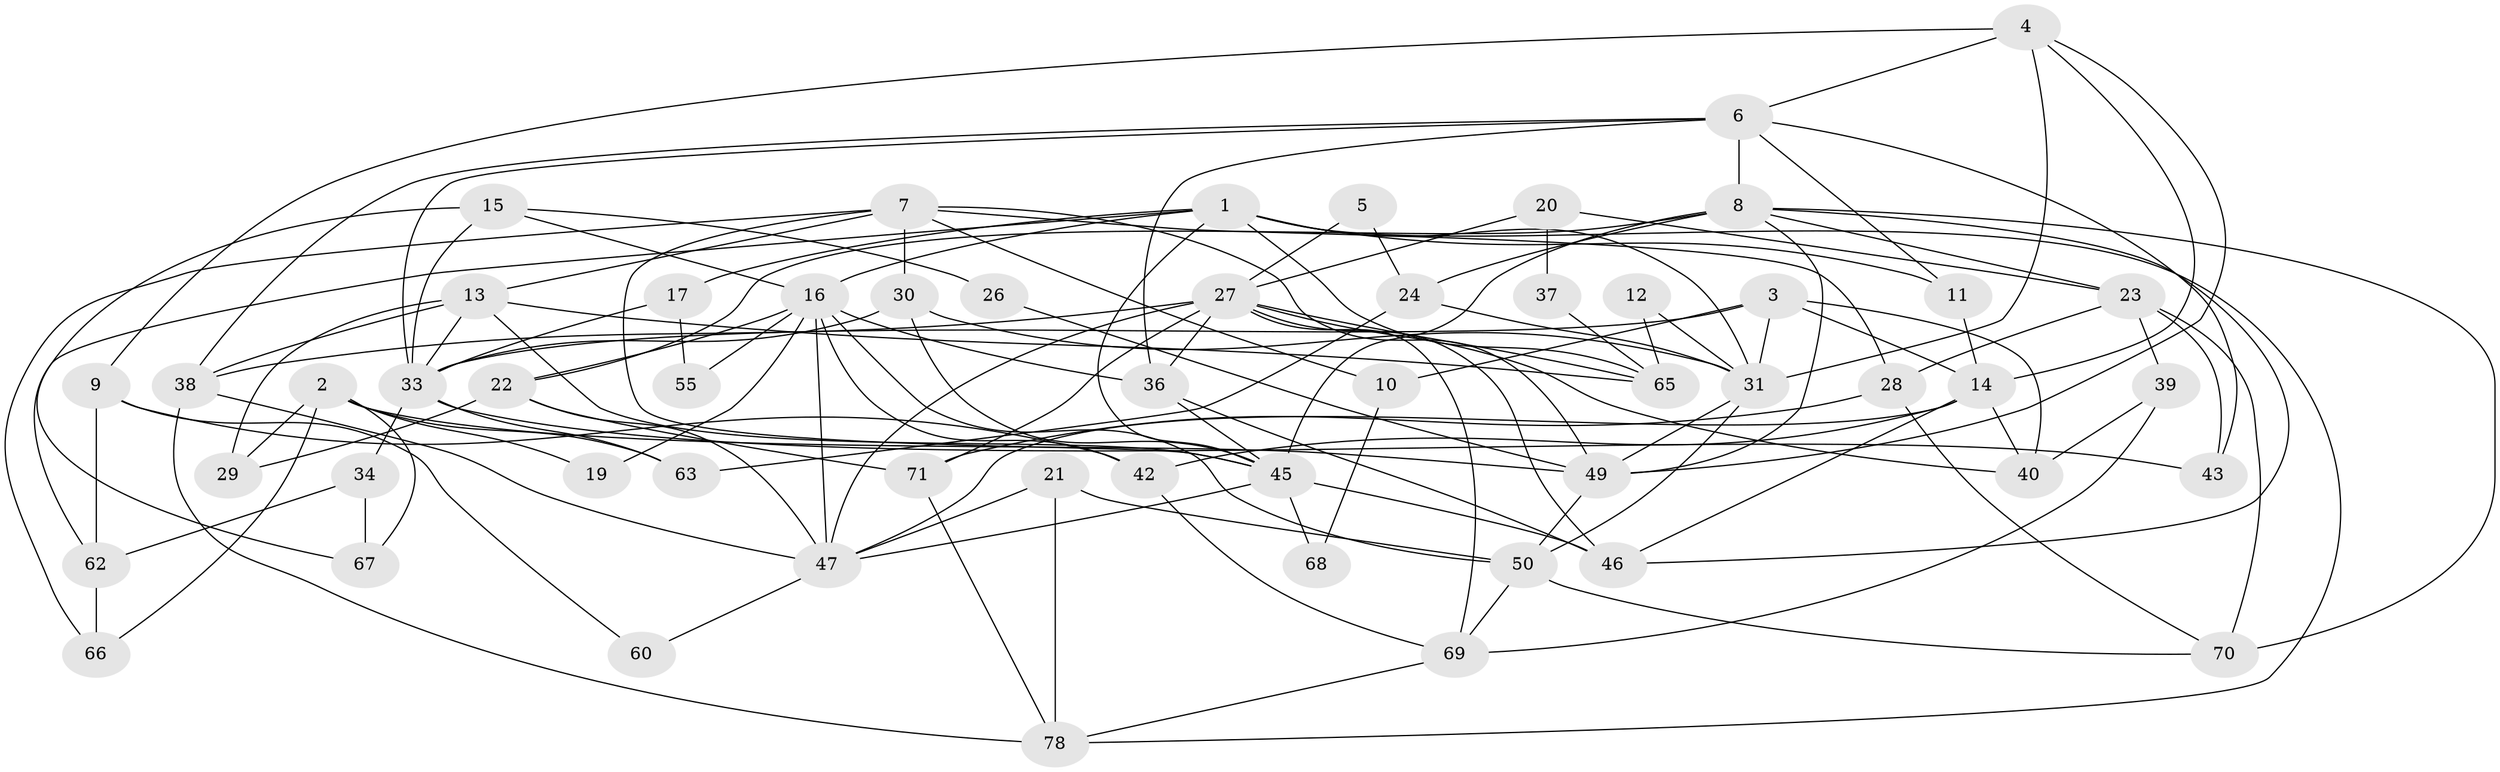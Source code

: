 // Generated by graph-tools (version 1.1) at 2025/24/03/03/25 07:24:02]
// undirected, 55 vertices, 129 edges
graph export_dot {
graph [start="1"]
  node [color=gray90,style=filled];
  1 [super="+77"];
  2 [super="+64"];
  3;
  4 [super="+44"];
  5;
  6 [super="+48"];
  7 [super="+18"];
  8 [super="+54"];
  9 [super="+25"];
  10;
  11 [super="+79"];
  12;
  13 [super="+56"];
  14 [super="+35"];
  15;
  16 [super="+51"];
  17;
  19;
  20;
  21;
  22 [super="+53"];
  23 [super="+73"];
  24 [super="+41"];
  26;
  27 [super="+32"];
  28;
  29;
  30;
  31 [super="+57"];
  33 [super="+58"];
  34;
  36 [super="+59"];
  37;
  38 [super="+76"];
  39;
  40;
  42 [super="+75"];
  43;
  45 [super="+52"];
  46;
  47 [super="+61"];
  49;
  50 [super="+74"];
  55;
  60;
  62;
  63;
  65;
  66;
  67;
  68;
  69 [super="+72"];
  70;
  71;
  78;
  1 -- 17;
  1 -- 31;
  1 -- 16 [weight=2];
  1 -- 65;
  1 -- 78;
  1 -- 11;
  1 -- 45;
  1 -- 62;
  2 -- 67;
  2 -- 29;
  2 -- 49;
  2 -- 19;
  2 -- 66;
  2 -- 63;
  3 -- 40;
  3 -- 10;
  3 -- 14;
  3 -- 31;
  3 -- 33;
  4 -- 49;
  4 -- 31;
  4 -- 14;
  4 -- 6;
  4 -- 9;
  5 -- 24;
  5 -- 27;
  6 -- 33;
  6 -- 36;
  6 -- 38;
  6 -- 8;
  6 -- 11;
  6 -- 43;
  7 -- 30;
  7 -- 28;
  7 -- 49;
  7 -- 66;
  7 -- 45;
  7 -- 10;
  7 -- 13;
  8 -- 49;
  8 -- 23;
  8 -- 70;
  8 -- 22;
  8 -- 45;
  8 -- 46;
  8 -- 24 [weight=2];
  9 -- 42;
  9 -- 62;
  9 -- 60;
  10 -- 68;
  11 -- 14;
  12 -- 31;
  12 -- 65;
  13 -- 29;
  13 -- 33;
  13 -- 65;
  13 -- 45;
  13 -- 38;
  14 -- 46;
  14 -- 40;
  14 -- 42;
  14 -- 47;
  15 -- 26;
  15 -- 67;
  15 -- 16;
  15 -- 33;
  16 -- 19;
  16 -- 42;
  16 -- 55;
  16 -- 50;
  16 -- 22;
  16 -- 47;
  16 -- 36;
  17 -- 33 [weight=2];
  17 -- 55;
  20 -- 27;
  20 -- 37;
  20 -- 23;
  21 -- 78;
  21 -- 50;
  21 -- 47;
  22 -- 29;
  22 -- 71;
  22 -- 47;
  23 -- 28;
  23 -- 39;
  23 -- 43;
  23 -- 70;
  24 -- 63;
  24 -- 31;
  26 -- 49;
  27 -- 71;
  27 -- 36;
  27 -- 40;
  27 -- 65;
  27 -- 69;
  27 -- 38;
  27 -- 46;
  27 -- 47;
  28 -- 70;
  28 -- 71;
  30 -- 45;
  30 -- 33;
  30 -- 31;
  31 -- 49;
  31 -- 50;
  33 -- 34;
  33 -- 43;
  33 -- 63;
  34 -- 62;
  34 -- 67;
  36 -- 46;
  36 -- 45;
  37 -- 65;
  38 -- 47;
  38 -- 78;
  39 -- 40;
  39 -- 69;
  42 -- 69;
  45 -- 47;
  45 -- 46;
  45 -- 68;
  47 -- 60;
  49 -- 50;
  50 -- 69;
  50 -- 70;
  62 -- 66;
  69 -- 78;
  71 -- 78;
}
